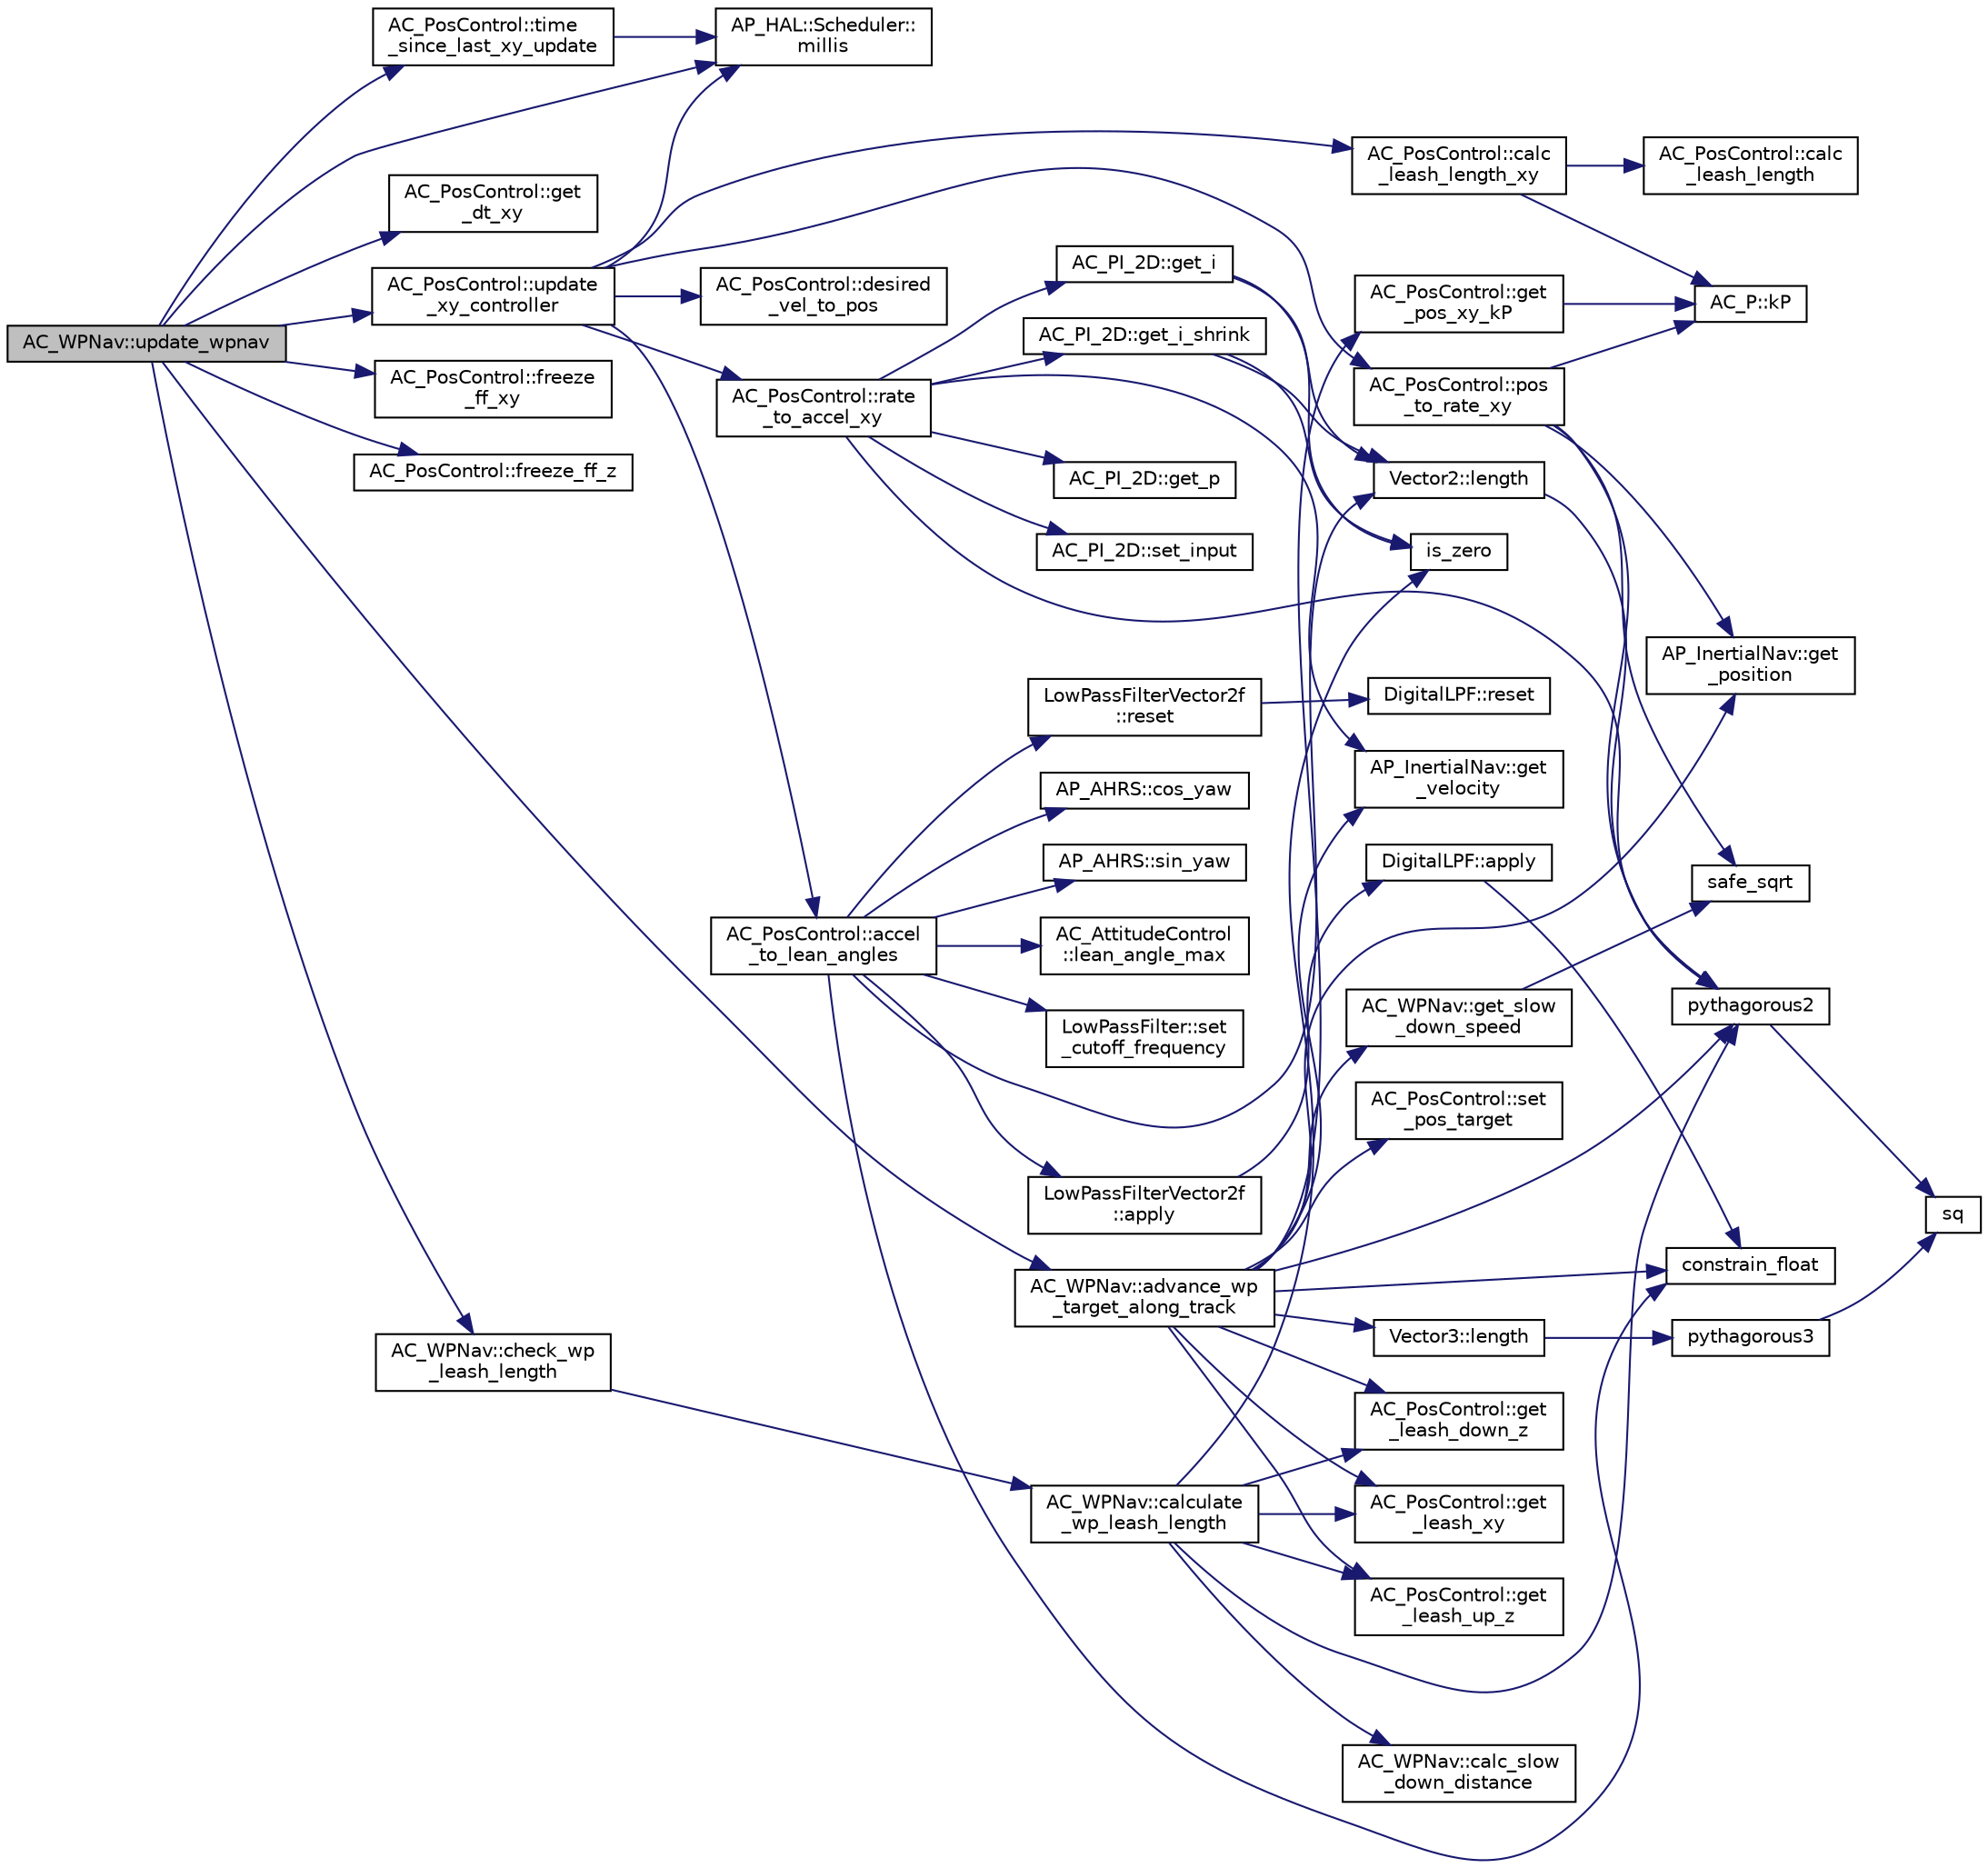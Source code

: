 digraph "AC_WPNav::update_wpnav"
{
 // INTERACTIVE_SVG=YES
  edge [fontname="Helvetica",fontsize="10",labelfontname="Helvetica",labelfontsize="10"];
  node [fontname="Helvetica",fontsize="10",shape=record];
  rankdir="LR";
  Node1 [label="AC_WPNav::update_wpnav",height=0.2,width=0.4,color="black", fillcolor="grey75", style="filled" fontcolor="black"];
  Node1 -> Node2 [color="midnightblue",fontsize="10",style="solid",fontname="Helvetica"];
  Node2 [label="AC_PosControl::time\l_since_last_xy_update",height=0.2,width=0.4,color="black", fillcolor="white", style="filled",URL="$classAC__PosControl.html#aba69e5af4db360bb85275fe843f7e95e"];
  Node2 -> Node3 [color="midnightblue",fontsize="10",style="solid",fontname="Helvetica"];
  Node3 [label="AP_HAL::Scheduler::\lmillis",height=0.2,width=0.4,color="black", fillcolor="white", style="filled",URL="$classAP__HAL_1_1Scheduler.html#a26b68339fc68a562d8d3a1238d0ec8c1"];
  Node1 -> Node4 [color="midnightblue",fontsize="10",style="solid",fontname="Helvetica"];
  Node4 [label="AC_PosControl::get\l_dt_xy",height=0.2,width=0.4,color="black", fillcolor="white", style="filled",URL="$classAC__PosControl.html#ab4a37d0f0ce8ea8038758158f8d06562"];
  Node1 -> Node5 [color="midnightblue",fontsize="10",style="solid",fontname="Helvetica"];
  Node5 [label="AC_WPNav::advance_wp\l_target_along_track",height=0.2,width=0.4,color="black", fillcolor="white", style="filled",URL="$classAC__WPNav.html#ab1f36a647c7d251048fccf9f9de3aebb",tooltip="advance_wp_target_along_track - move target location along track from origin to destination ..."];
  Node5 -> Node6 [color="midnightblue",fontsize="10",style="solid",fontname="Helvetica"];
  Node6 [label="AP_InertialNav::get\l_position",height=0.2,width=0.4,color="black", fillcolor="white", style="filled",URL="$classAP__InertialNav.html#a39348dd51a8c32fe16d01dfef284e31a"];
  Node5 -> Node7 [color="midnightblue",fontsize="10",style="solid",fontname="Helvetica"];
  Node7 [label="pythagorous2",height=0.2,width=0.4,color="black", fillcolor="white", style="filled",URL="$AP__Math_8cpp.html#afd3767d48a7b20f6d5220a4f8007af00"];
  Node7 -> Node8 [color="midnightblue",fontsize="10",style="solid",fontname="Helvetica"];
  Node8 [label="sq",height=0.2,width=0.4,color="black", fillcolor="white", style="filled",URL="$AP__Math_8cpp.html#a996fdbe87607543eef5dcb234f6bc017"];
  Node5 -> Node9 [color="midnightblue",fontsize="10",style="solid",fontname="Helvetica"];
  Node9 [label="AC_PosControl::get\l_leash_xy",height=0.2,width=0.4,color="black", fillcolor="white", style="filled",URL="$classAC__PosControl.html#aa5759b18c7c1208b6979c728fb85f1e4"];
  Node5 -> Node10 [color="midnightblue",fontsize="10",style="solid",fontname="Helvetica"];
  Node10 [label="AC_PosControl::get\l_leash_up_z",height=0.2,width=0.4,color="black", fillcolor="white", style="filled",URL="$classAC__PosControl.html#ab17ea3a4f6f232c9944712b39e76aac8"];
  Node5 -> Node11 [color="midnightblue",fontsize="10",style="solid",fontname="Helvetica"];
  Node11 [label="AC_PosControl::get\l_leash_down_z",height=0.2,width=0.4,color="black", fillcolor="white", style="filled",URL="$classAC__PosControl.html#aeba418c057fc5aa5aa784d809da98f14"];
  Node5 -> Node12 [color="midnightblue",fontsize="10",style="solid",fontname="Helvetica"];
  Node12 [label="AP_InertialNav::get\l_velocity",height=0.2,width=0.4,color="black", fillcolor="white", style="filled",URL="$classAP__InertialNav.html#a5bfad40c8a4e0ca98aa09c80e17c4ff5"];
  Node5 -> Node13 [color="midnightblue",fontsize="10",style="solid",fontname="Helvetica"];
  Node13 [label="AC_PosControl::get\l_pos_xy_kP",height=0.2,width=0.4,color="black", fillcolor="white", style="filled",URL="$classAC__PosControl.html#a96d87c601aa6866bd9a743d024a08c51",tooltip="get_pos_xy_kP - returns xy position controller&#39;s kP gain "];
  Node13 -> Node14 [color="midnightblue",fontsize="10",style="solid",fontname="Helvetica"];
  Node14 [label="AC_P::kP",height=0.2,width=0.4,color="black", fillcolor="white", style="filled",URL="$classAC__P.html#a9378b33d8cfb4bf2417880c038f1b7a2"];
  Node5 -> Node15 [color="midnightblue",fontsize="10",style="solid",fontname="Helvetica"];
  Node15 [label="constrain_float",height=0.2,width=0.4,color="black", fillcolor="white", style="filled",URL="$AP__Math_8cpp.html#a08eedb329d8162ddbd344d4f6c8cde20"];
  Node5 -> Node16 [color="midnightblue",fontsize="10",style="solid",fontname="Helvetica"];
  Node16 [label="AC_WPNav::get_slow\l_down_speed",height=0.2,width=0.4,color="black", fillcolor="white", style="filled",URL="$classAC__WPNav.html#aae13f4e84af1728e5d382a3f97a181db",tooltip="get_slow_down_speed - returns target speed of target point based on distance from the destination (in..."];
  Node16 -> Node17 [color="midnightblue",fontsize="10",style="solid",fontname="Helvetica"];
  Node17 [label="safe_sqrt",height=0.2,width=0.4,color="black", fillcolor="white", style="filled",URL="$AP__Math_8cpp.html#a7b812b7e8008b90ab24bcd9c3b0e8e3b"];
  Node5 -> Node18 [color="midnightblue",fontsize="10",style="solid",fontname="Helvetica"];
  Node18 [label="AC_PosControl::set\l_pos_target",height=0.2,width=0.4,color="black", fillcolor="white", style="filled",URL="$classAC__PosControl.html#ad70a79da0c5dcde97ccf848b03e7356a",tooltip="set_pos_target in cm from home "];
  Node5 -> Node19 [color="midnightblue",fontsize="10",style="solid",fontname="Helvetica"];
  Node19 [label="Vector3::length",height=0.2,width=0.4,color="black", fillcolor="white", style="filled",URL="$classVector3.html#ac1fd5514e368a1e1c2d13f71eda18345"];
  Node19 -> Node20 [color="midnightblue",fontsize="10",style="solid",fontname="Helvetica"];
  Node20 [label="pythagorous3",height=0.2,width=0.4,color="black", fillcolor="white", style="filled",URL="$AP__Math_8cpp.html#ac09c78b18c2ad21b9a04081f119f11c0"];
  Node20 -> Node8 [color="midnightblue",fontsize="10",style="solid",fontname="Helvetica"];
  Node1 -> Node21 [color="midnightblue",fontsize="10",style="solid",fontname="Helvetica"];
  Node21 [label="AC_PosControl::freeze\l_ff_xy",height=0.2,width=0.4,color="black", fillcolor="white", style="filled",URL="$classAC__PosControl.html#ac150947d527995a72dff6ad0921a1891",tooltip="freeze_ff_xy - used to stop the feed forward being calculated during a known discontinuity ..."];
  Node1 -> Node22 [color="midnightblue",fontsize="10",style="solid",fontname="Helvetica"];
  Node22 [label="AC_PosControl::freeze_ff_z",height=0.2,width=0.4,color="black", fillcolor="white", style="filled",URL="$classAC__PosControl.html#aa979d20c99f08a96d0f482c1dad50f78",tooltip="freeze_ff_z - used to stop the feed forward being calculated during a known discontinuity ..."];
  Node1 -> Node23 [color="midnightblue",fontsize="10",style="solid",fontname="Helvetica"];
  Node23 [label="AC_PosControl::update\l_xy_controller",height=0.2,width=0.4,color="black", fillcolor="white", style="filled",URL="$classAC__PosControl.html#ae8b8e5c5812ab2419c570ae7f44a70f3",tooltip="update_xy_controller - run the horizontal position controller - should be called at 100hz or higher ..."];
  Node23 -> Node3 [color="midnightblue",fontsize="10",style="solid",fontname="Helvetica"];
  Node23 -> Node24 [color="midnightblue",fontsize="10",style="solid",fontname="Helvetica"];
  Node24 [label="AC_PosControl::calc\l_leash_length_xy",height=0.2,width=0.4,color="black", fillcolor="white", style="filled",URL="$classAC__PosControl.html#ac4f923c39399266568b9ae9419a0596f"];
  Node24 -> Node25 [color="midnightblue",fontsize="10",style="solid",fontname="Helvetica"];
  Node25 [label="AC_PosControl::calc\l_leash_length",height=0.2,width=0.4,color="black", fillcolor="white", style="filled",URL="$classAC__PosControl.html#a92e0998be57c8a917a7a7514c542e314",tooltip="calc_leash_length - calculates the horizontal leash length given a maximum speed, acceleration and po..."];
  Node24 -> Node14 [color="midnightblue",fontsize="10",style="solid",fontname="Helvetica"];
  Node23 -> Node26 [color="midnightblue",fontsize="10",style="solid",fontname="Helvetica"];
  Node26 [label="AC_PosControl::desired\l_vel_to_pos",height=0.2,width=0.4,color="black", fillcolor="white", style="filled",URL="$classAC__PosControl.html#ae717003af936b0d465b82d150d611963",tooltip="desired_vel_to_pos - move position target using desired velocities "];
  Node23 -> Node27 [color="midnightblue",fontsize="10",style="solid",fontname="Helvetica"];
  Node27 [label="AC_PosControl::pos\l_to_rate_xy",height=0.2,width=0.4,color="black", fillcolor="white", style="filled",URL="$classAC__PosControl.html#a3a8f35e4cc0c50f6d0bb663966e47830"];
  Node27 -> Node6 [color="midnightblue",fontsize="10",style="solid",fontname="Helvetica"];
  Node27 -> Node14 [color="midnightblue",fontsize="10",style="solid",fontname="Helvetica"];
  Node27 -> Node7 [color="midnightblue",fontsize="10",style="solid",fontname="Helvetica"];
  Node27 -> Node17 [color="midnightblue",fontsize="10",style="solid",fontname="Helvetica"];
  Node23 -> Node28 [color="midnightblue",fontsize="10",style="solid",fontname="Helvetica"];
  Node28 [label="AC_PosControl::rate\l_to_accel_xy",height=0.2,width=0.4,color="black", fillcolor="white", style="filled",URL="$classAC__PosControl.html#a5b3282ea40c7d2ef6d44e51670094ccf"];
  Node28 -> Node12 [color="midnightblue",fontsize="10",style="solid",fontname="Helvetica"];
  Node28 -> Node29 [color="midnightblue",fontsize="10",style="solid",fontname="Helvetica"];
  Node29 [label="AC_PI_2D::set_input",height=0.2,width=0.4,color="black", fillcolor="white", style="filled",URL="$classAC__PI__2D.html#a2aeddba42e425e6e02264165220b11d8"];
  Node28 -> Node30 [color="midnightblue",fontsize="10",style="solid",fontname="Helvetica"];
  Node30 [label="AC_PI_2D::get_p",height=0.2,width=0.4,color="black", fillcolor="white", style="filled",URL="$classAC__PI__2D.html#aa8564949b84f613cad26c7b9f557bb3e"];
  Node28 -> Node31 [color="midnightblue",fontsize="10",style="solid",fontname="Helvetica"];
  Node31 [label="AC_PI_2D::get_i",height=0.2,width=0.4,color="black", fillcolor="white", style="filled",URL="$classAC__PI__2D.html#af464bd8936fccc9a0b11ab183e9ca384"];
  Node31 -> Node32 [color="midnightblue",fontsize="10",style="solid",fontname="Helvetica"];
  Node32 [label="is_zero",height=0.2,width=0.4,color="black", fillcolor="white", style="filled",URL="$AP__Math_8h.html#a108b79eeb35c5d58f324458ec9e1e9f2"];
  Node31 -> Node33 [color="midnightblue",fontsize="10",style="solid",fontname="Helvetica"];
  Node33 [label="Vector2::length",height=0.2,width=0.4,color="black", fillcolor="white", style="filled",URL="$structVector2.html#ad8ebafde96f43521d3647e2552387529",tooltip="-*- tab-width: 4; Mode: C++; c-basic-offset: 4; indent-tabs-mode: nil -*- "];
  Node33 -> Node7 [color="midnightblue",fontsize="10",style="solid",fontname="Helvetica"];
  Node28 -> Node34 [color="midnightblue",fontsize="10",style="solid",fontname="Helvetica"];
  Node34 [label="AC_PI_2D::get_i_shrink",height=0.2,width=0.4,color="black", fillcolor="white", style="filled",URL="$classAC__PI__2D.html#ae8bc307e280fa7d11b67742491223fb1"];
  Node34 -> Node32 [color="midnightblue",fontsize="10",style="solid",fontname="Helvetica"];
  Node34 -> Node33 [color="midnightblue",fontsize="10",style="solid",fontname="Helvetica"];
  Node28 -> Node7 [color="midnightblue",fontsize="10",style="solid",fontname="Helvetica"];
  Node23 -> Node35 [color="midnightblue",fontsize="10",style="solid",fontname="Helvetica"];
  Node35 [label="AC_PosControl::accel\l_to_lean_angles",height=0.2,width=0.4,color="black", fillcolor="white", style="filled",URL="$classAC__PosControl.html#a46019950532852f60edd1a68bef9d1b2"];
  Node35 -> Node36 [color="midnightblue",fontsize="10",style="solid",fontname="Helvetica"];
  Node36 [label="AC_AttitudeControl\l::lean_angle_max",height=0.2,width=0.4,color="black", fillcolor="white", style="filled",URL="$classAC__AttitudeControl.html#a85dc24e26f3d1b7b2394a8c3380c7bde"];
  Node35 -> Node37 [color="midnightblue",fontsize="10",style="solid",fontname="Helvetica"];
  Node37 [label="LowPassFilterVector2f\l::reset",height=0.2,width=0.4,color="black", fillcolor="white", style="filled",URL="$classLowPassFilterVector2f.html#a5dd23c93efc92d418089d2c5b5ddc5e6"];
  Node37 -> Node38 [color="midnightblue",fontsize="10",style="solid",fontname="Helvetica"];
  Node38 [label="DigitalLPF::reset",height=0.2,width=0.4,color="black", fillcolor="white", style="filled",URL="$classDigitalLPF.html#a3b7217283a52a01a86e7ab0c68a3ca96"];
  Node35 -> Node33 [color="midnightblue",fontsize="10",style="solid",fontname="Helvetica"];
  Node35 -> Node39 [color="midnightblue",fontsize="10",style="solid",fontname="Helvetica"];
  Node39 [label="LowPassFilter::set\l_cutoff_frequency",height=0.2,width=0.4,color="black", fillcolor="white", style="filled",URL="$classLowPassFilter.html#a5c3c8a444566f57ef2bb95775fe7be5e"];
  Node35 -> Node40 [color="midnightblue",fontsize="10",style="solid",fontname="Helvetica"];
  Node40 [label="LowPassFilterVector2f\l::apply",height=0.2,width=0.4,color="black", fillcolor="white", style="filled",URL="$classLowPassFilterVector2f.html#a1c0d92749dd36e4f70bd735914db0813"];
  Node40 -> Node41 [color="midnightblue",fontsize="10",style="solid",fontname="Helvetica"];
  Node41 [label="DigitalLPF::apply",height=0.2,width=0.4,color="black", fillcolor="white", style="filled",URL="$classDigitalLPF.html#aec513ab9bc5165163c6ec87692f804e8"];
  Node41 -> Node15 [color="midnightblue",fontsize="10",style="solid",fontname="Helvetica"];
  Node35 -> Node42 [color="midnightblue",fontsize="10",style="solid",fontname="Helvetica"];
  Node42 [label="AP_AHRS::cos_yaw",height=0.2,width=0.4,color="black", fillcolor="white", style="filled",URL="$classAP__AHRS.html#a1aaffcffc239930cb651fad539362fa0"];
  Node35 -> Node43 [color="midnightblue",fontsize="10",style="solid",fontname="Helvetica"];
  Node43 [label="AP_AHRS::sin_yaw",height=0.2,width=0.4,color="black", fillcolor="white", style="filled",URL="$classAP__AHRS.html#ae559b9d6fdd1e8ed3001258f58c98c39"];
  Node35 -> Node15 [color="midnightblue",fontsize="10",style="solid",fontname="Helvetica"];
  Node1 -> Node44 [color="midnightblue",fontsize="10",style="solid",fontname="Helvetica"];
  Node44 [label="AC_WPNav::check_wp\l_leash_length",height=0.2,width=0.4,color="black", fillcolor="white", style="filled",URL="$classAC__WPNav.html#a508f2bfaf76856a1a6e137cb697fe315"];
  Node44 -> Node45 [color="midnightblue",fontsize="10",style="solid",fontname="Helvetica"];
  Node45 [label="AC_WPNav::calculate\l_wp_leash_length",height=0.2,width=0.4,color="black", fillcolor="white", style="filled",URL="$classAC__WPNav.html#a2036d6ad0d72ba04c425a0a68553209b",tooltip="calculate_wp_leash_length - calculates track speed, acceleration and leash lengths for waypoint contr..."];
  Node45 -> Node7 [color="midnightblue",fontsize="10",style="solid",fontname="Helvetica"];
  Node45 -> Node10 [color="midnightblue",fontsize="10",style="solid",fontname="Helvetica"];
  Node45 -> Node11 [color="midnightblue",fontsize="10",style="solid",fontname="Helvetica"];
  Node45 -> Node32 [color="midnightblue",fontsize="10",style="solid",fontname="Helvetica"];
  Node45 -> Node9 [color="midnightblue",fontsize="10",style="solid",fontname="Helvetica"];
  Node45 -> Node46 [color="midnightblue",fontsize="10",style="solid",fontname="Helvetica"];
  Node46 [label="AC_WPNav::calc_slow\l_down_distance",height=0.2,width=0.4,color="black", fillcolor="white", style="filled",URL="$classAC__WPNav.html#a4bbed458f180899ecffd17e508ddf408",tooltip="calc_slow_down_distance - calculates distance before waypoint that target point should begin to slow-..."];
  Node1 -> Node3 [color="midnightblue",fontsize="10",style="solid",fontname="Helvetica"];
}
